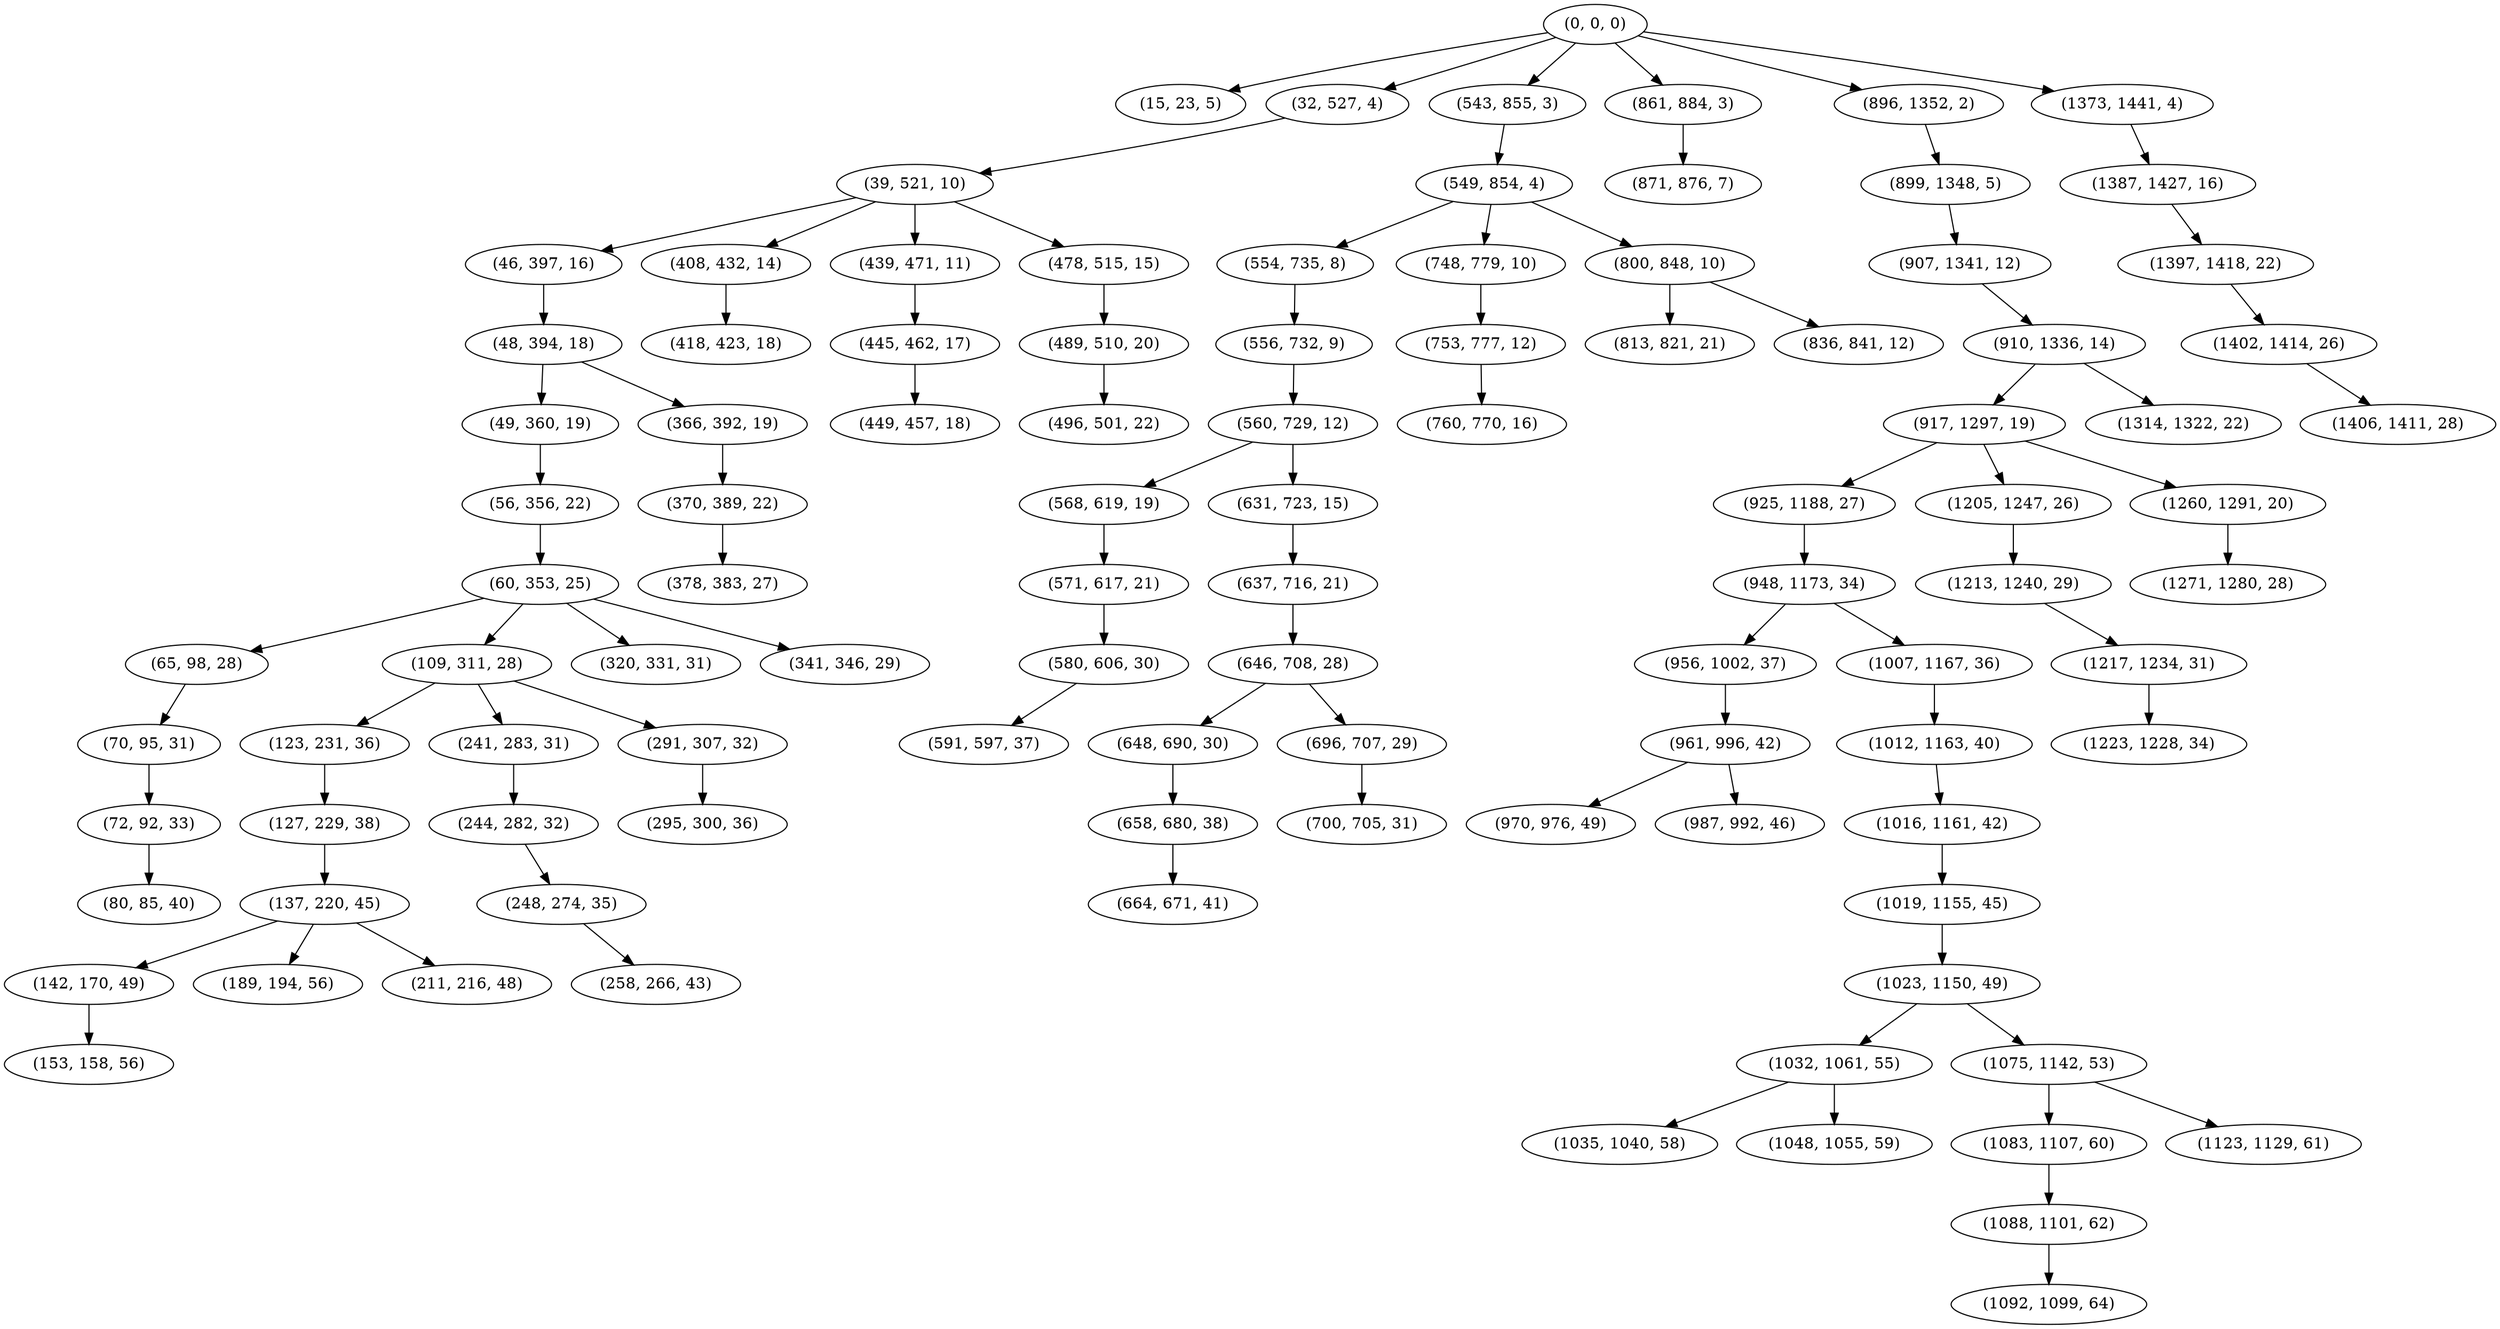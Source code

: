 digraph tree {
    "(0, 0, 0)";
    "(15, 23, 5)";
    "(32, 527, 4)";
    "(39, 521, 10)";
    "(46, 397, 16)";
    "(48, 394, 18)";
    "(49, 360, 19)";
    "(56, 356, 22)";
    "(60, 353, 25)";
    "(65, 98, 28)";
    "(70, 95, 31)";
    "(72, 92, 33)";
    "(80, 85, 40)";
    "(109, 311, 28)";
    "(123, 231, 36)";
    "(127, 229, 38)";
    "(137, 220, 45)";
    "(142, 170, 49)";
    "(153, 158, 56)";
    "(189, 194, 56)";
    "(211, 216, 48)";
    "(241, 283, 31)";
    "(244, 282, 32)";
    "(248, 274, 35)";
    "(258, 266, 43)";
    "(291, 307, 32)";
    "(295, 300, 36)";
    "(320, 331, 31)";
    "(341, 346, 29)";
    "(366, 392, 19)";
    "(370, 389, 22)";
    "(378, 383, 27)";
    "(408, 432, 14)";
    "(418, 423, 18)";
    "(439, 471, 11)";
    "(445, 462, 17)";
    "(449, 457, 18)";
    "(478, 515, 15)";
    "(489, 510, 20)";
    "(496, 501, 22)";
    "(543, 855, 3)";
    "(549, 854, 4)";
    "(554, 735, 8)";
    "(556, 732, 9)";
    "(560, 729, 12)";
    "(568, 619, 19)";
    "(571, 617, 21)";
    "(580, 606, 30)";
    "(591, 597, 37)";
    "(631, 723, 15)";
    "(637, 716, 21)";
    "(646, 708, 28)";
    "(648, 690, 30)";
    "(658, 680, 38)";
    "(664, 671, 41)";
    "(696, 707, 29)";
    "(700, 705, 31)";
    "(748, 779, 10)";
    "(753, 777, 12)";
    "(760, 770, 16)";
    "(800, 848, 10)";
    "(813, 821, 21)";
    "(836, 841, 12)";
    "(861, 884, 3)";
    "(871, 876, 7)";
    "(896, 1352, 2)";
    "(899, 1348, 5)";
    "(907, 1341, 12)";
    "(910, 1336, 14)";
    "(917, 1297, 19)";
    "(925, 1188, 27)";
    "(948, 1173, 34)";
    "(956, 1002, 37)";
    "(961, 996, 42)";
    "(970, 976, 49)";
    "(987, 992, 46)";
    "(1007, 1167, 36)";
    "(1012, 1163, 40)";
    "(1016, 1161, 42)";
    "(1019, 1155, 45)";
    "(1023, 1150, 49)";
    "(1032, 1061, 55)";
    "(1035, 1040, 58)";
    "(1048, 1055, 59)";
    "(1075, 1142, 53)";
    "(1083, 1107, 60)";
    "(1088, 1101, 62)";
    "(1092, 1099, 64)";
    "(1123, 1129, 61)";
    "(1205, 1247, 26)";
    "(1213, 1240, 29)";
    "(1217, 1234, 31)";
    "(1223, 1228, 34)";
    "(1260, 1291, 20)";
    "(1271, 1280, 28)";
    "(1314, 1322, 22)";
    "(1373, 1441, 4)";
    "(1387, 1427, 16)";
    "(1397, 1418, 22)";
    "(1402, 1414, 26)";
    "(1406, 1411, 28)";
    "(0, 0, 0)" -> "(15, 23, 5)";
    "(0, 0, 0)" -> "(32, 527, 4)";
    "(0, 0, 0)" -> "(543, 855, 3)";
    "(0, 0, 0)" -> "(861, 884, 3)";
    "(0, 0, 0)" -> "(896, 1352, 2)";
    "(0, 0, 0)" -> "(1373, 1441, 4)";
    "(32, 527, 4)" -> "(39, 521, 10)";
    "(39, 521, 10)" -> "(46, 397, 16)";
    "(39, 521, 10)" -> "(408, 432, 14)";
    "(39, 521, 10)" -> "(439, 471, 11)";
    "(39, 521, 10)" -> "(478, 515, 15)";
    "(46, 397, 16)" -> "(48, 394, 18)";
    "(48, 394, 18)" -> "(49, 360, 19)";
    "(48, 394, 18)" -> "(366, 392, 19)";
    "(49, 360, 19)" -> "(56, 356, 22)";
    "(56, 356, 22)" -> "(60, 353, 25)";
    "(60, 353, 25)" -> "(65, 98, 28)";
    "(60, 353, 25)" -> "(109, 311, 28)";
    "(60, 353, 25)" -> "(320, 331, 31)";
    "(60, 353, 25)" -> "(341, 346, 29)";
    "(65, 98, 28)" -> "(70, 95, 31)";
    "(70, 95, 31)" -> "(72, 92, 33)";
    "(72, 92, 33)" -> "(80, 85, 40)";
    "(109, 311, 28)" -> "(123, 231, 36)";
    "(109, 311, 28)" -> "(241, 283, 31)";
    "(109, 311, 28)" -> "(291, 307, 32)";
    "(123, 231, 36)" -> "(127, 229, 38)";
    "(127, 229, 38)" -> "(137, 220, 45)";
    "(137, 220, 45)" -> "(142, 170, 49)";
    "(137, 220, 45)" -> "(189, 194, 56)";
    "(137, 220, 45)" -> "(211, 216, 48)";
    "(142, 170, 49)" -> "(153, 158, 56)";
    "(241, 283, 31)" -> "(244, 282, 32)";
    "(244, 282, 32)" -> "(248, 274, 35)";
    "(248, 274, 35)" -> "(258, 266, 43)";
    "(291, 307, 32)" -> "(295, 300, 36)";
    "(366, 392, 19)" -> "(370, 389, 22)";
    "(370, 389, 22)" -> "(378, 383, 27)";
    "(408, 432, 14)" -> "(418, 423, 18)";
    "(439, 471, 11)" -> "(445, 462, 17)";
    "(445, 462, 17)" -> "(449, 457, 18)";
    "(478, 515, 15)" -> "(489, 510, 20)";
    "(489, 510, 20)" -> "(496, 501, 22)";
    "(543, 855, 3)" -> "(549, 854, 4)";
    "(549, 854, 4)" -> "(554, 735, 8)";
    "(549, 854, 4)" -> "(748, 779, 10)";
    "(549, 854, 4)" -> "(800, 848, 10)";
    "(554, 735, 8)" -> "(556, 732, 9)";
    "(556, 732, 9)" -> "(560, 729, 12)";
    "(560, 729, 12)" -> "(568, 619, 19)";
    "(560, 729, 12)" -> "(631, 723, 15)";
    "(568, 619, 19)" -> "(571, 617, 21)";
    "(571, 617, 21)" -> "(580, 606, 30)";
    "(580, 606, 30)" -> "(591, 597, 37)";
    "(631, 723, 15)" -> "(637, 716, 21)";
    "(637, 716, 21)" -> "(646, 708, 28)";
    "(646, 708, 28)" -> "(648, 690, 30)";
    "(646, 708, 28)" -> "(696, 707, 29)";
    "(648, 690, 30)" -> "(658, 680, 38)";
    "(658, 680, 38)" -> "(664, 671, 41)";
    "(696, 707, 29)" -> "(700, 705, 31)";
    "(748, 779, 10)" -> "(753, 777, 12)";
    "(753, 777, 12)" -> "(760, 770, 16)";
    "(800, 848, 10)" -> "(813, 821, 21)";
    "(800, 848, 10)" -> "(836, 841, 12)";
    "(861, 884, 3)" -> "(871, 876, 7)";
    "(896, 1352, 2)" -> "(899, 1348, 5)";
    "(899, 1348, 5)" -> "(907, 1341, 12)";
    "(907, 1341, 12)" -> "(910, 1336, 14)";
    "(910, 1336, 14)" -> "(917, 1297, 19)";
    "(910, 1336, 14)" -> "(1314, 1322, 22)";
    "(917, 1297, 19)" -> "(925, 1188, 27)";
    "(917, 1297, 19)" -> "(1205, 1247, 26)";
    "(917, 1297, 19)" -> "(1260, 1291, 20)";
    "(925, 1188, 27)" -> "(948, 1173, 34)";
    "(948, 1173, 34)" -> "(956, 1002, 37)";
    "(948, 1173, 34)" -> "(1007, 1167, 36)";
    "(956, 1002, 37)" -> "(961, 996, 42)";
    "(961, 996, 42)" -> "(970, 976, 49)";
    "(961, 996, 42)" -> "(987, 992, 46)";
    "(1007, 1167, 36)" -> "(1012, 1163, 40)";
    "(1012, 1163, 40)" -> "(1016, 1161, 42)";
    "(1016, 1161, 42)" -> "(1019, 1155, 45)";
    "(1019, 1155, 45)" -> "(1023, 1150, 49)";
    "(1023, 1150, 49)" -> "(1032, 1061, 55)";
    "(1023, 1150, 49)" -> "(1075, 1142, 53)";
    "(1032, 1061, 55)" -> "(1035, 1040, 58)";
    "(1032, 1061, 55)" -> "(1048, 1055, 59)";
    "(1075, 1142, 53)" -> "(1083, 1107, 60)";
    "(1075, 1142, 53)" -> "(1123, 1129, 61)";
    "(1083, 1107, 60)" -> "(1088, 1101, 62)";
    "(1088, 1101, 62)" -> "(1092, 1099, 64)";
    "(1205, 1247, 26)" -> "(1213, 1240, 29)";
    "(1213, 1240, 29)" -> "(1217, 1234, 31)";
    "(1217, 1234, 31)" -> "(1223, 1228, 34)";
    "(1260, 1291, 20)" -> "(1271, 1280, 28)";
    "(1373, 1441, 4)" -> "(1387, 1427, 16)";
    "(1387, 1427, 16)" -> "(1397, 1418, 22)";
    "(1397, 1418, 22)" -> "(1402, 1414, 26)";
    "(1402, 1414, 26)" -> "(1406, 1411, 28)";
}
